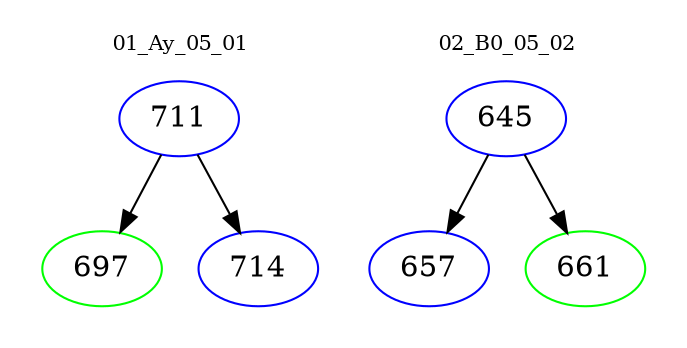 digraph{
subgraph cluster_0 {
color = white
label = "01_Ay_05_01";
fontsize=10;
T0_711 [label="711", color="blue"]
T0_711 -> T0_697 [color="black"]
T0_697 [label="697", color="green"]
T0_711 -> T0_714 [color="black"]
T0_714 [label="714", color="blue"]
}
subgraph cluster_1 {
color = white
label = "02_B0_05_02";
fontsize=10;
T1_645 [label="645", color="blue"]
T1_645 -> T1_657 [color="black"]
T1_657 [label="657", color="blue"]
T1_645 -> T1_661 [color="black"]
T1_661 [label="661", color="green"]
}
}

